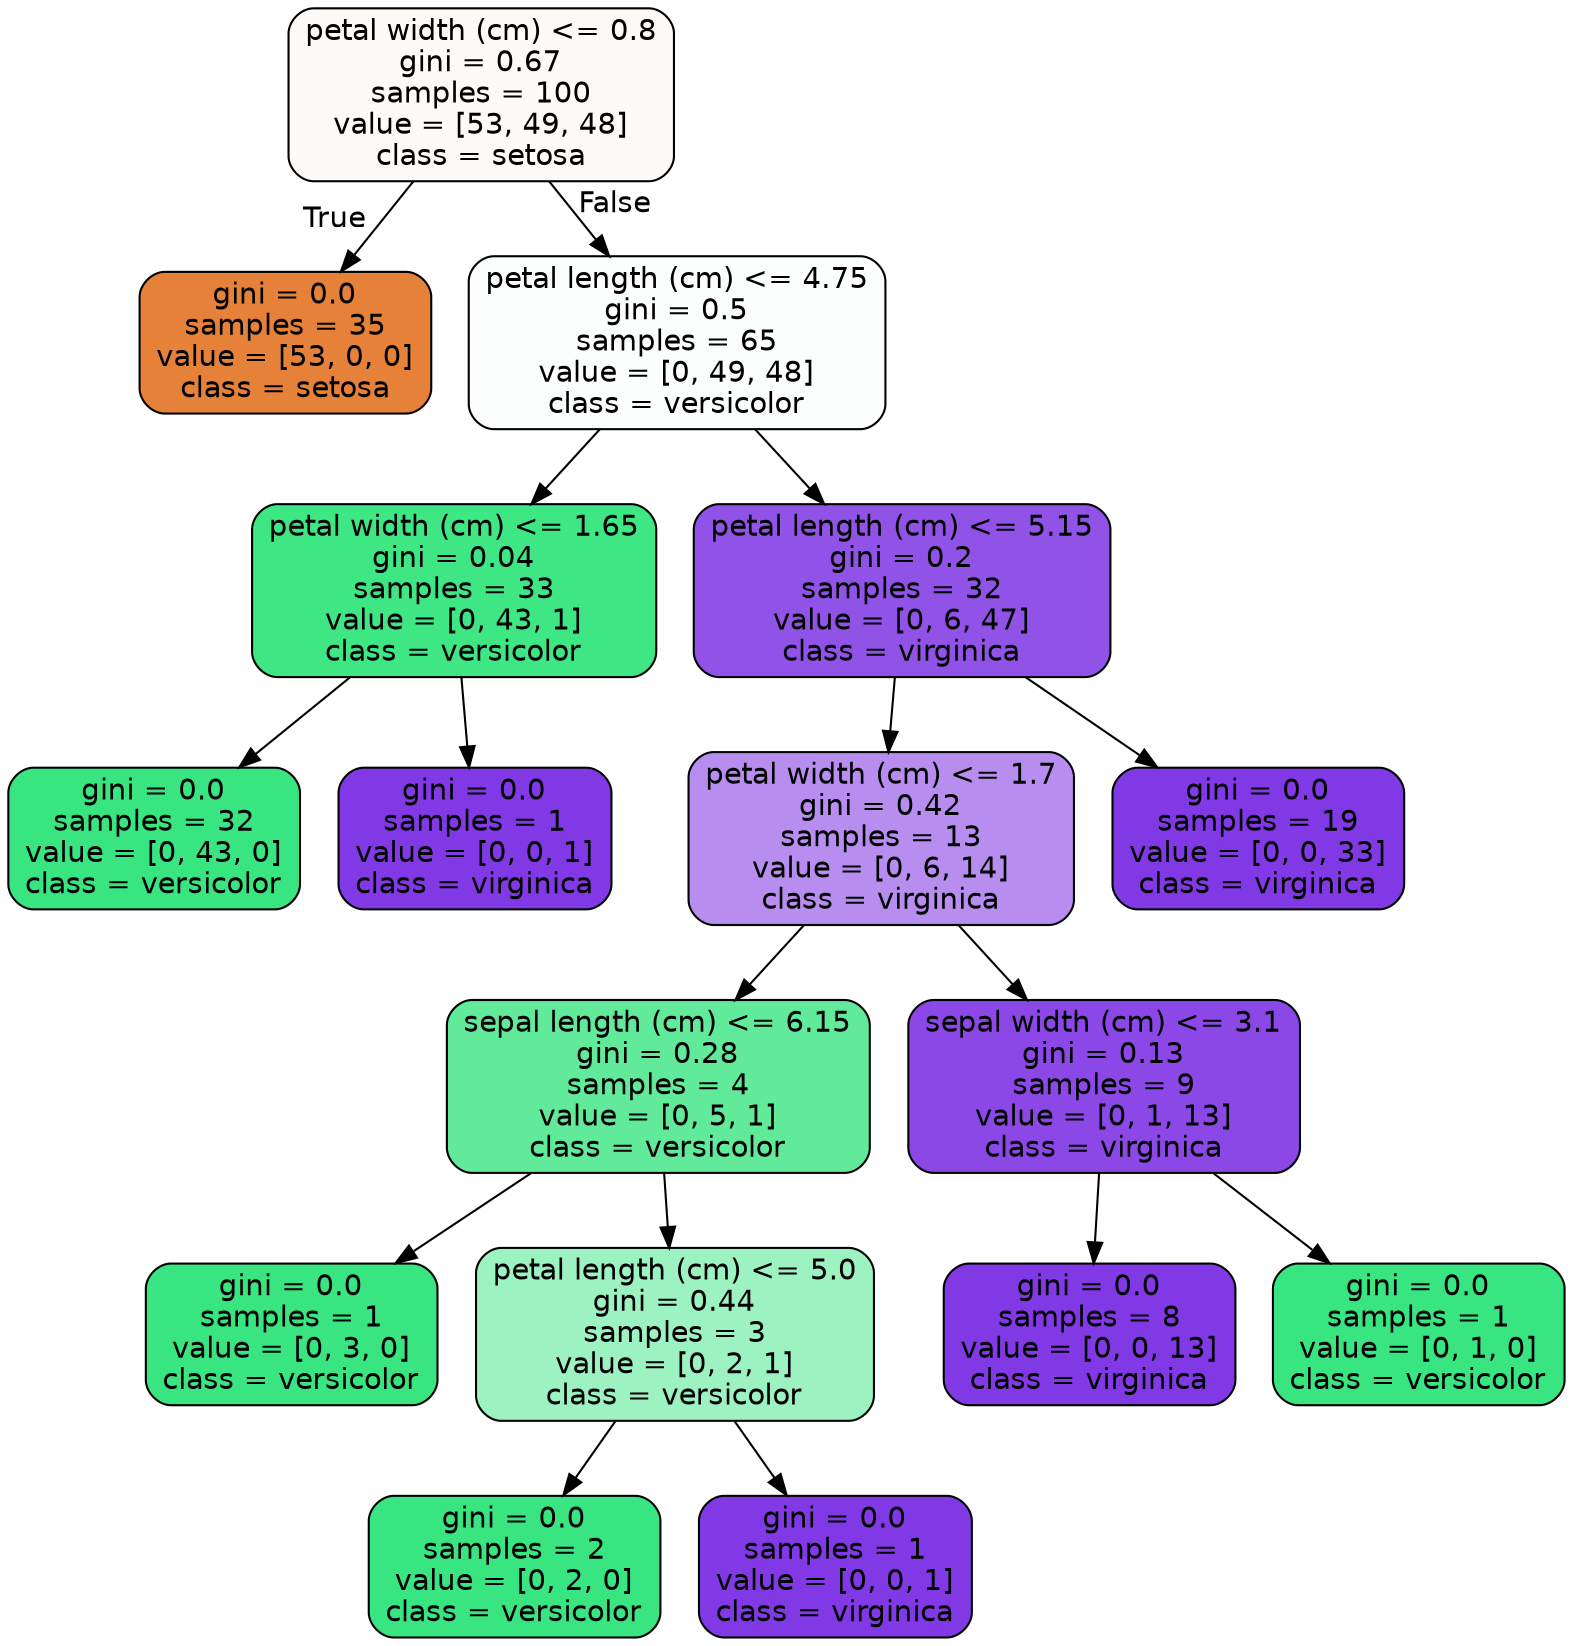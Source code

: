 digraph Tree {
node [shape=box, style="filled, rounded", color="black", fontname=helvetica] ;
edge [fontname=helvetica] ;
0 [label="petal width (cm) <= 0.8\ngini = 0.67\nsamples = 100\nvalue = [53, 49, 48]\nclass = setosa", fillcolor="#fefaf7"] ;
1 [label="gini = 0.0\nsamples = 35\nvalue = [53, 0, 0]\nclass = setosa", fillcolor="#e58139"] ;
0 -> 1 [labeldistance=2.5, labelangle=45, headlabel="True"] ;
2 [label="petal length (cm) <= 4.75\ngini = 0.5\nsamples = 65\nvalue = [0, 49, 48]\nclass = versicolor", fillcolor="#fbfefc"] ;
0 -> 2 [labeldistance=2.5, labelangle=-45, headlabel="False"] ;
3 [label="petal width (cm) <= 1.65\ngini = 0.04\nsamples = 33\nvalue = [0, 43, 1]\nclass = versicolor", fillcolor="#3ee684"] ;
2 -> 3 ;
4 [label="gini = 0.0\nsamples = 32\nvalue = [0, 43, 0]\nclass = versicolor", fillcolor="#39e581"] ;
3 -> 4 ;
5 [label="gini = 0.0\nsamples = 1\nvalue = [0, 0, 1]\nclass = virginica", fillcolor="#8139e5"] ;
3 -> 5 ;
6 [label="petal length (cm) <= 5.15\ngini = 0.2\nsamples = 32\nvalue = [0, 6, 47]\nclass = virginica", fillcolor="#9152e8"] ;
2 -> 6 ;
7 [label="petal width (cm) <= 1.7\ngini = 0.42\nsamples = 13\nvalue = [0, 6, 14]\nclass = virginica", fillcolor="#b78ef0"] ;
6 -> 7 ;
8 [label="sepal length (cm) <= 6.15\ngini = 0.28\nsamples = 4\nvalue = [0, 5, 1]\nclass = versicolor", fillcolor="#61ea9a"] ;
7 -> 8 ;
9 [label="gini = 0.0\nsamples = 1\nvalue = [0, 3, 0]\nclass = versicolor", fillcolor="#39e581"] ;
8 -> 9 ;
10 [label="petal length (cm) <= 5.0\ngini = 0.44\nsamples = 3\nvalue = [0, 2, 1]\nclass = versicolor", fillcolor="#9cf2c0"] ;
8 -> 10 ;
11 [label="gini = 0.0\nsamples = 2\nvalue = [0, 2, 0]\nclass = versicolor", fillcolor="#39e581"] ;
10 -> 11 ;
12 [label="gini = 0.0\nsamples = 1\nvalue = [0, 0, 1]\nclass = virginica", fillcolor="#8139e5"] ;
10 -> 12 ;
13 [label="sepal width (cm) <= 3.1\ngini = 0.13\nsamples = 9\nvalue = [0, 1, 13]\nclass = virginica", fillcolor="#8b48e7"] ;
7 -> 13 ;
14 [label="gini = 0.0\nsamples = 8\nvalue = [0, 0, 13]\nclass = virginica", fillcolor="#8139e5"] ;
13 -> 14 ;
15 [label="gini = 0.0\nsamples = 1\nvalue = [0, 1, 0]\nclass = versicolor", fillcolor="#39e581"] ;
13 -> 15 ;
16 [label="gini = 0.0\nsamples = 19\nvalue = [0, 0, 33]\nclass = virginica", fillcolor="#8139e5"] ;
6 -> 16 ;
}